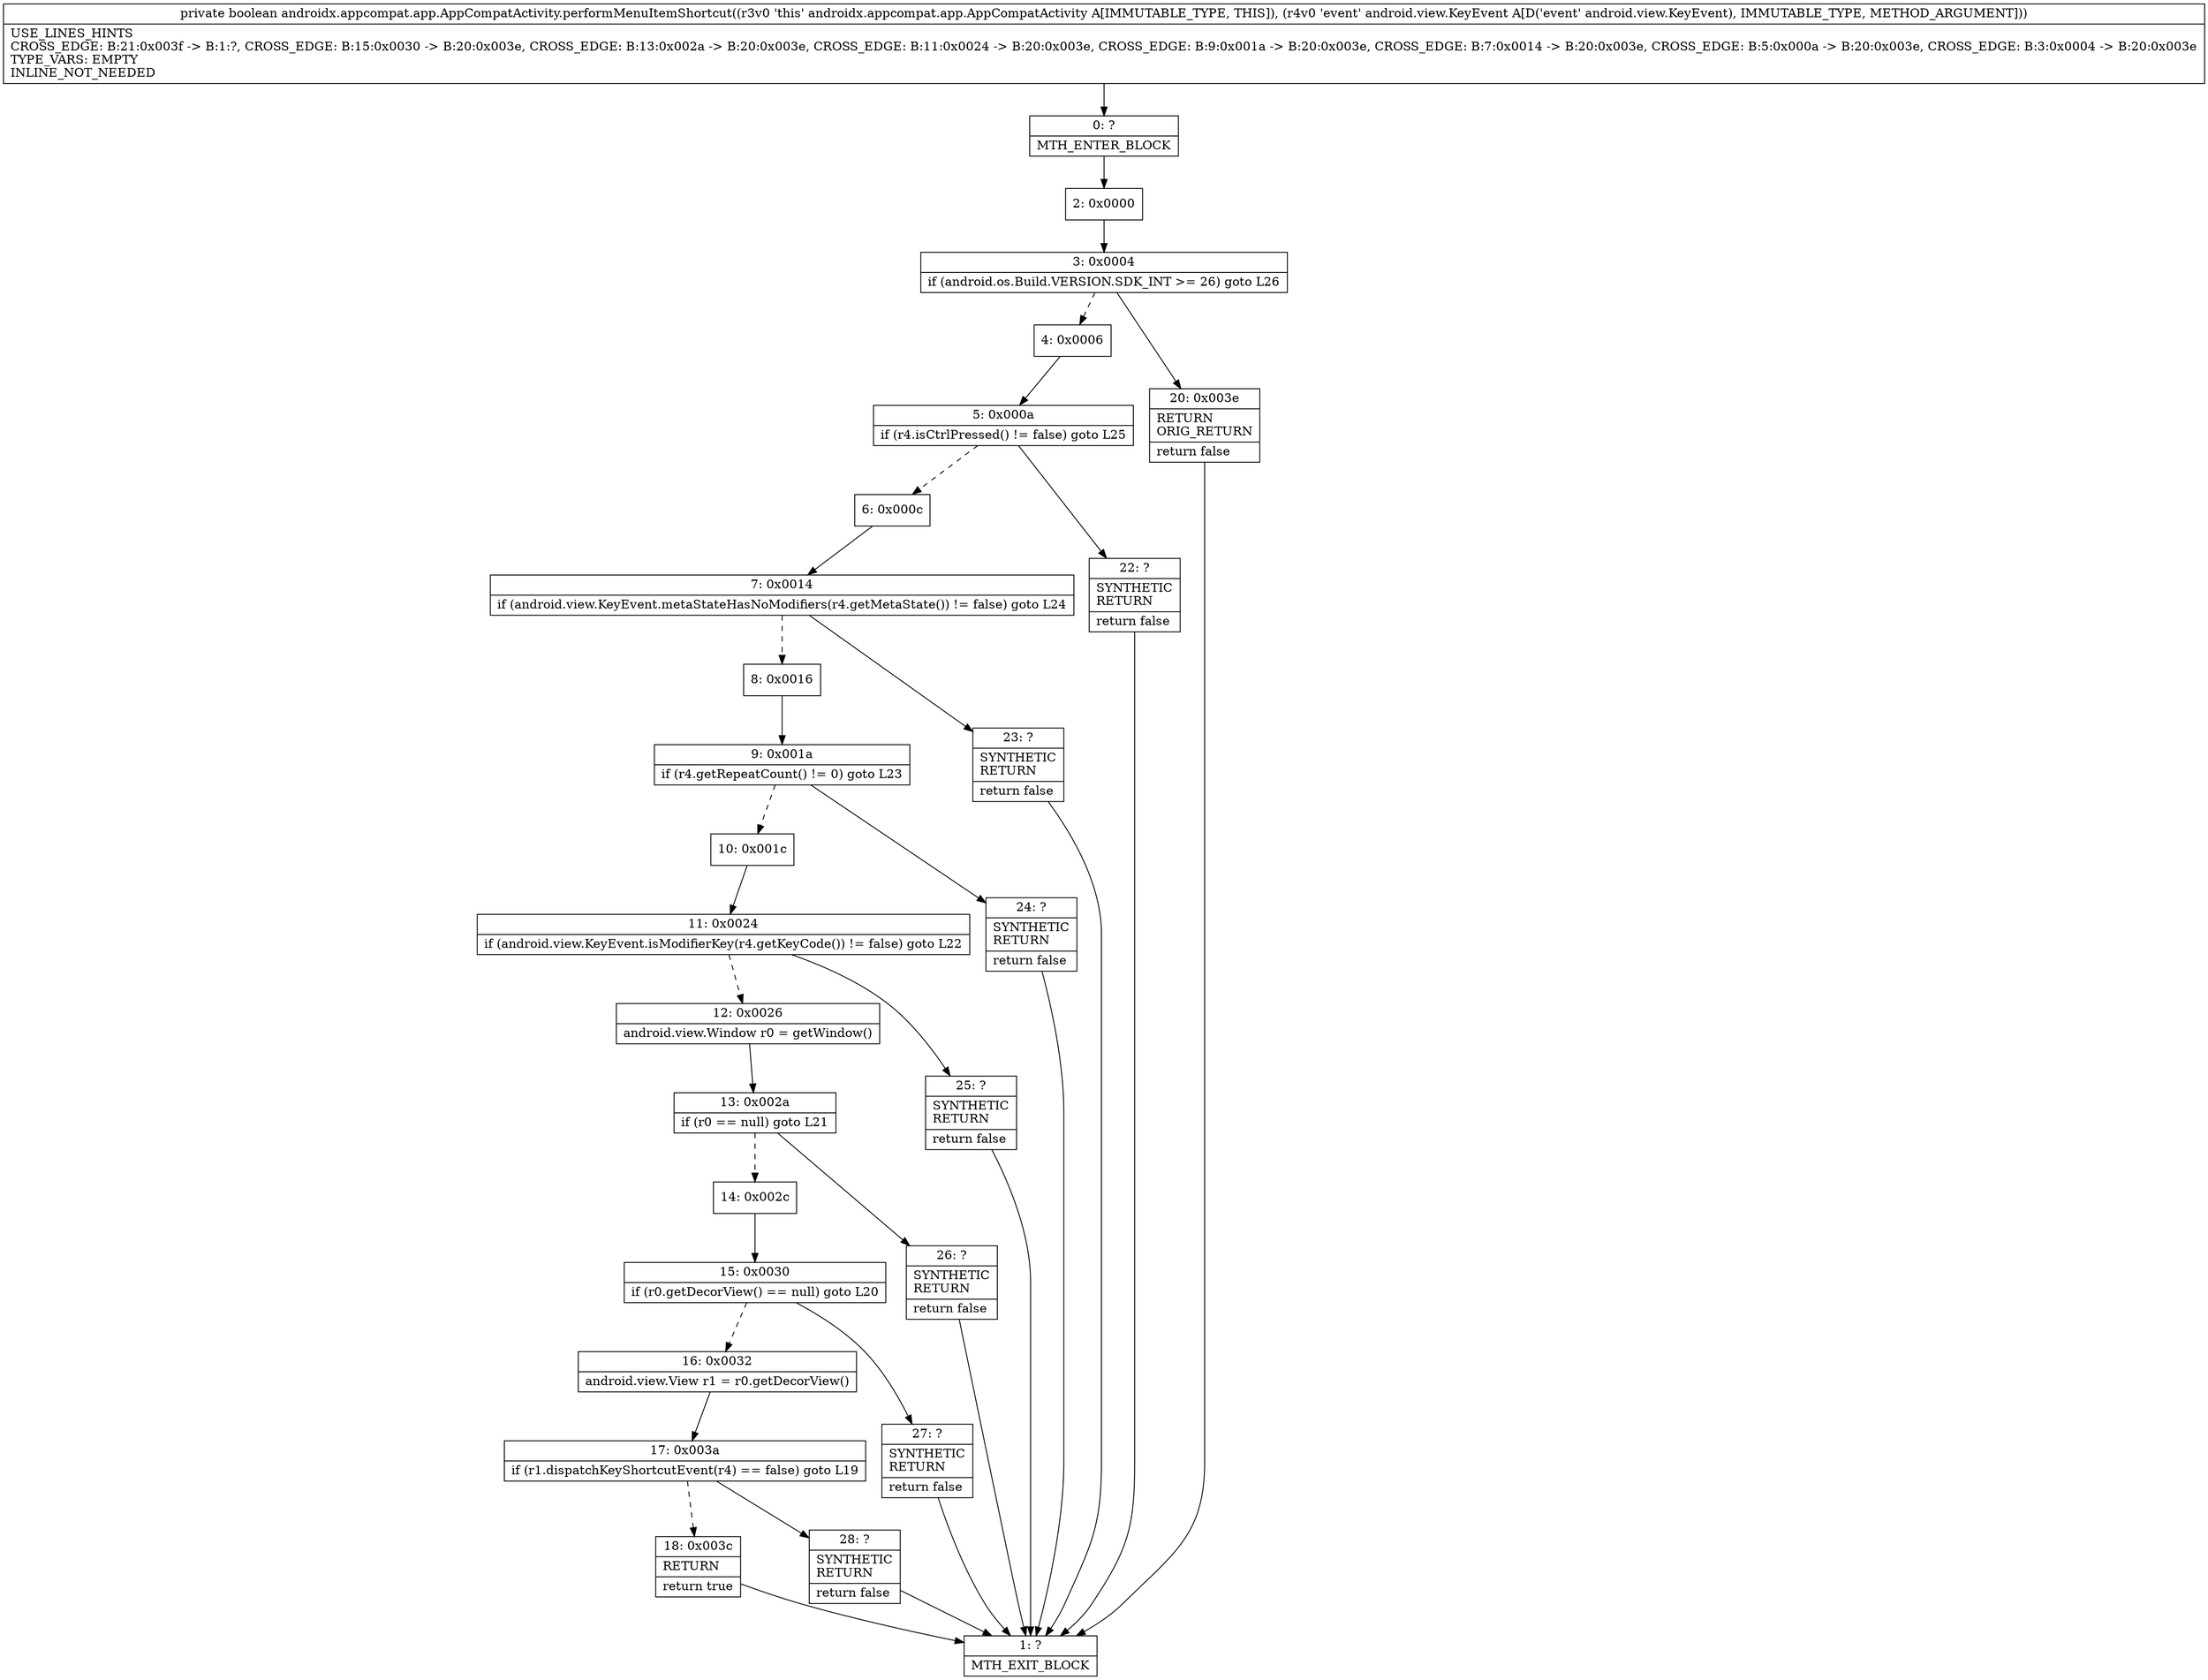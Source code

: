 digraph "CFG forandroidx.appcompat.app.AppCompatActivity.performMenuItemShortcut(Landroid\/view\/KeyEvent;)Z" {
Node_0 [shape=record,label="{0\:\ ?|MTH_ENTER_BLOCK\l}"];
Node_2 [shape=record,label="{2\:\ 0x0000}"];
Node_3 [shape=record,label="{3\:\ 0x0004|if (android.os.Build.VERSION.SDK_INT \>= 26) goto L26\l}"];
Node_4 [shape=record,label="{4\:\ 0x0006}"];
Node_5 [shape=record,label="{5\:\ 0x000a|if (r4.isCtrlPressed() != false) goto L25\l}"];
Node_6 [shape=record,label="{6\:\ 0x000c}"];
Node_7 [shape=record,label="{7\:\ 0x0014|if (android.view.KeyEvent.metaStateHasNoModifiers(r4.getMetaState()) != false) goto L24\l}"];
Node_8 [shape=record,label="{8\:\ 0x0016}"];
Node_9 [shape=record,label="{9\:\ 0x001a|if (r4.getRepeatCount() != 0) goto L23\l}"];
Node_10 [shape=record,label="{10\:\ 0x001c}"];
Node_11 [shape=record,label="{11\:\ 0x0024|if (android.view.KeyEvent.isModifierKey(r4.getKeyCode()) != false) goto L22\l}"];
Node_12 [shape=record,label="{12\:\ 0x0026|android.view.Window r0 = getWindow()\l}"];
Node_13 [shape=record,label="{13\:\ 0x002a|if (r0 == null) goto L21\l}"];
Node_14 [shape=record,label="{14\:\ 0x002c}"];
Node_15 [shape=record,label="{15\:\ 0x0030|if (r0.getDecorView() == null) goto L20\l}"];
Node_16 [shape=record,label="{16\:\ 0x0032|android.view.View r1 = r0.getDecorView()\l}"];
Node_17 [shape=record,label="{17\:\ 0x003a|if (r1.dispatchKeyShortcutEvent(r4) == false) goto L19\l}"];
Node_18 [shape=record,label="{18\:\ 0x003c|RETURN\l|return true\l}"];
Node_1 [shape=record,label="{1\:\ ?|MTH_EXIT_BLOCK\l}"];
Node_28 [shape=record,label="{28\:\ ?|SYNTHETIC\lRETURN\l|return false\l}"];
Node_27 [shape=record,label="{27\:\ ?|SYNTHETIC\lRETURN\l|return false\l}"];
Node_26 [shape=record,label="{26\:\ ?|SYNTHETIC\lRETURN\l|return false\l}"];
Node_25 [shape=record,label="{25\:\ ?|SYNTHETIC\lRETURN\l|return false\l}"];
Node_24 [shape=record,label="{24\:\ ?|SYNTHETIC\lRETURN\l|return false\l}"];
Node_23 [shape=record,label="{23\:\ ?|SYNTHETIC\lRETURN\l|return false\l}"];
Node_22 [shape=record,label="{22\:\ ?|SYNTHETIC\lRETURN\l|return false\l}"];
Node_20 [shape=record,label="{20\:\ 0x003e|RETURN\lORIG_RETURN\l|return false\l}"];
MethodNode[shape=record,label="{private boolean androidx.appcompat.app.AppCompatActivity.performMenuItemShortcut((r3v0 'this' androidx.appcompat.app.AppCompatActivity A[IMMUTABLE_TYPE, THIS]), (r4v0 'event' android.view.KeyEvent A[D('event' android.view.KeyEvent), IMMUTABLE_TYPE, METHOD_ARGUMENT]))  | USE_LINES_HINTS\lCROSS_EDGE: B:21:0x003f \-\> B:1:?, CROSS_EDGE: B:15:0x0030 \-\> B:20:0x003e, CROSS_EDGE: B:13:0x002a \-\> B:20:0x003e, CROSS_EDGE: B:11:0x0024 \-\> B:20:0x003e, CROSS_EDGE: B:9:0x001a \-\> B:20:0x003e, CROSS_EDGE: B:7:0x0014 \-\> B:20:0x003e, CROSS_EDGE: B:5:0x000a \-\> B:20:0x003e, CROSS_EDGE: B:3:0x0004 \-\> B:20:0x003e\lTYPE_VARS: EMPTY\lINLINE_NOT_NEEDED\l}"];
MethodNode -> Node_0;Node_0 -> Node_2;
Node_2 -> Node_3;
Node_3 -> Node_4[style=dashed];
Node_3 -> Node_20;
Node_4 -> Node_5;
Node_5 -> Node_6[style=dashed];
Node_5 -> Node_22;
Node_6 -> Node_7;
Node_7 -> Node_8[style=dashed];
Node_7 -> Node_23;
Node_8 -> Node_9;
Node_9 -> Node_10[style=dashed];
Node_9 -> Node_24;
Node_10 -> Node_11;
Node_11 -> Node_12[style=dashed];
Node_11 -> Node_25;
Node_12 -> Node_13;
Node_13 -> Node_14[style=dashed];
Node_13 -> Node_26;
Node_14 -> Node_15;
Node_15 -> Node_16[style=dashed];
Node_15 -> Node_27;
Node_16 -> Node_17;
Node_17 -> Node_18[style=dashed];
Node_17 -> Node_28;
Node_18 -> Node_1;
Node_28 -> Node_1;
Node_27 -> Node_1;
Node_26 -> Node_1;
Node_25 -> Node_1;
Node_24 -> Node_1;
Node_23 -> Node_1;
Node_22 -> Node_1;
Node_20 -> Node_1;
}

